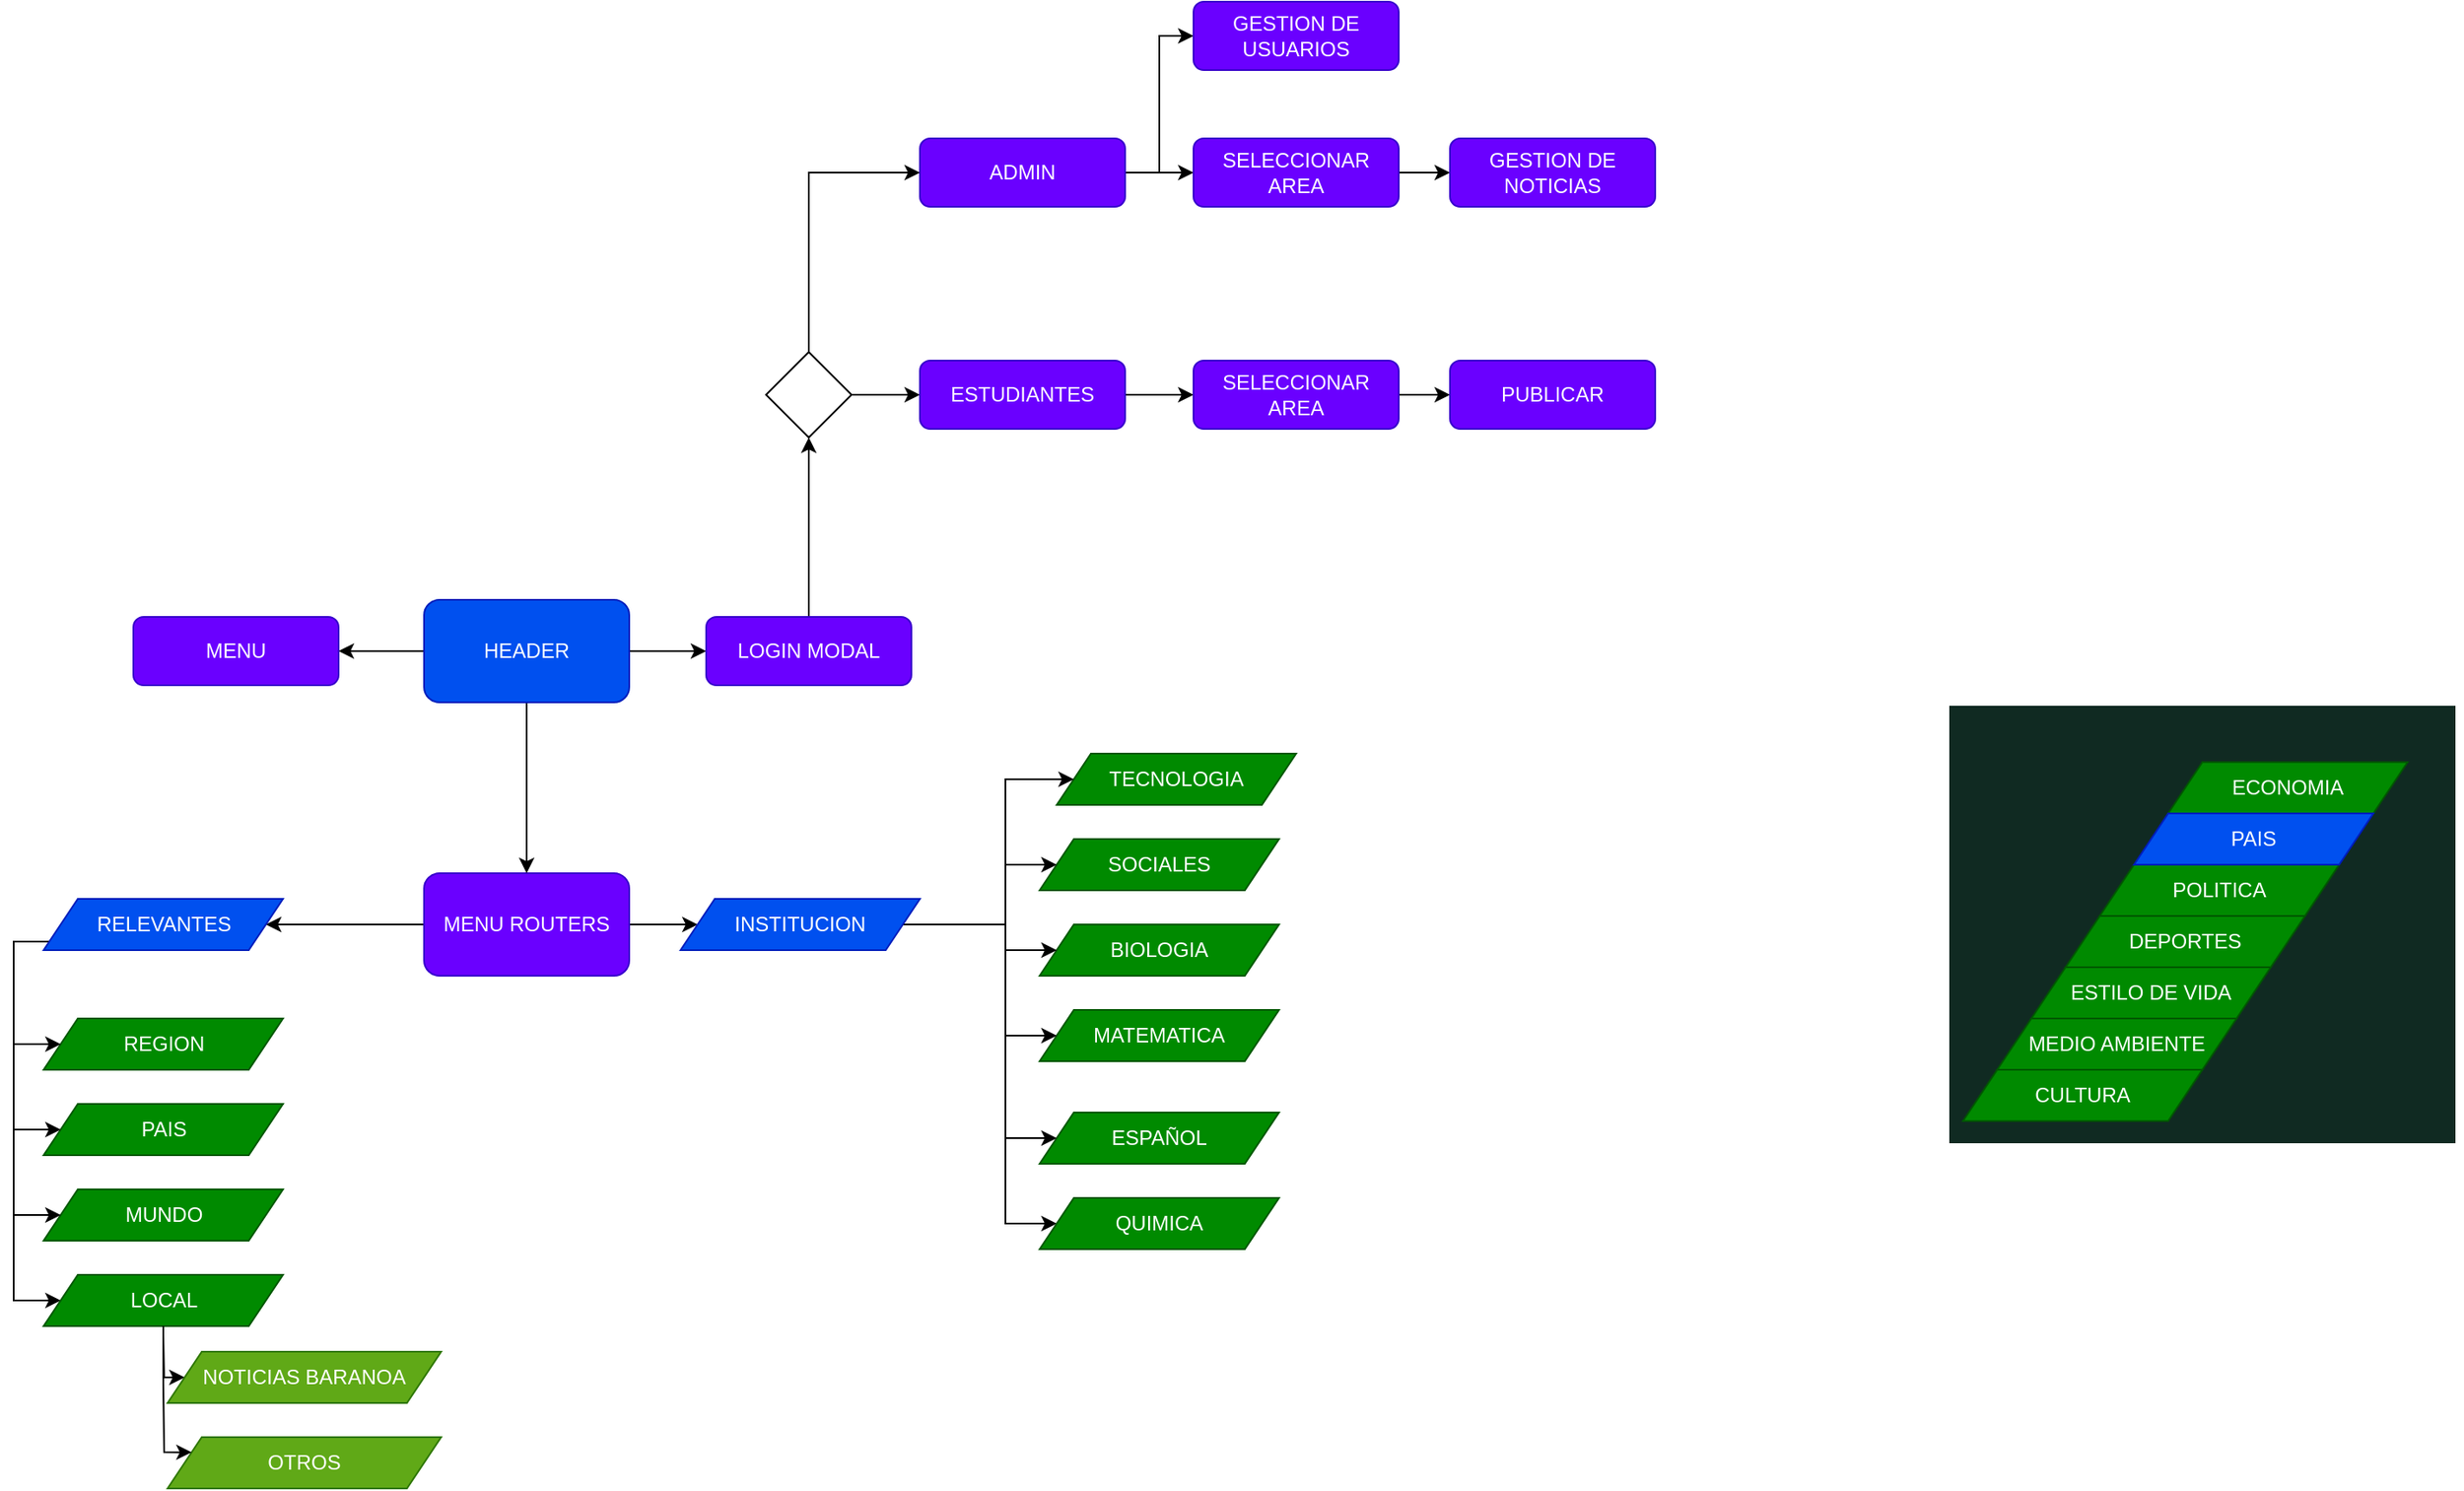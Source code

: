 <mxfile>
    <diagram id="J3g6sljoyIMnYCZQ87eb" name="ESQUEMA MAPA WEB">
        <mxGraphModel dx="1033" dy="1867" grid="1" gridSize="10" guides="1" tooltips="1" connect="1" arrows="1" fold="1" page="1" pageScale="1" pageWidth="827" pageHeight="1169" math="0" shadow="0">
            <root>
                <mxCell id="0"/>
                <mxCell id="1" parent="0"/>
                <mxCell id="94" value="" style="rounded=0;whiteSpace=wrap;html=1;strokeWidth=4;fillColor=#102A22;strokeColor=#FFFFFF;" parent="1" vertex="1">
                    <mxGeometry x="1200" y="80" width="300" height="260" as="geometry"/>
                </mxCell>
                <mxCell id="42" style="edgeStyle=orthogonalEdgeStyle;rounded=0;orthogonalLoop=1;jettySize=auto;html=1;exitX=1;exitY=0.5;exitDx=0;exitDy=0;entryX=0;entryY=0.5;entryDx=0;entryDy=0;" parent="1" source="12" target="36" edge="1">
                    <mxGeometry relative="1" as="geometry"/>
                </mxCell>
                <mxCell id="43" style="edgeStyle=orthogonalEdgeStyle;rounded=0;orthogonalLoop=1;jettySize=auto;html=1;exitX=0;exitY=0.5;exitDx=0;exitDy=0;entryX=1;entryY=0.5;entryDx=0;entryDy=0;" parent="1" source="12" target="35" edge="1">
                    <mxGeometry relative="1" as="geometry">
                        <mxPoint x="260" y="210" as="targetPoint"/>
                    </mxGeometry>
                </mxCell>
                <mxCell id="12" value="MENU ROUTERS" style="rounded=1;whiteSpace=wrap;html=1;fillColor=#6a00ff;strokeColor=#3700CC;fontColor=#ffffff;" parent="1" vertex="1">
                    <mxGeometry x="310" y="180" width="120" height="60" as="geometry"/>
                </mxCell>
                <mxCell id="14" style="edgeStyle=orthogonalEdgeStyle;rounded=0;orthogonalLoop=1;jettySize=auto;html=1;exitX=0.5;exitY=1;exitDx=0;exitDy=0;entryX=0.5;entryY=0;entryDx=0;entryDy=0;" parent="1" source="13" target="12" edge="1">
                    <mxGeometry relative="1" as="geometry"/>
                </mxCell>
                <mxCell id="18" style="edgeStyle=orthogonalEdgeStyle;rounded=0;orthogonalLoop=1;jettySize=auto;html=1;" parent="1" source="13" target="17" edge="1">
                    <mxGeometry relative="1" as="geometry"/>
                </mxCell>
                <mxCell id="49" style="edgeStyle=orthogonalEdgeStyle;rounded=0;orthogonalLoop=1;jettySize=auto;html=1;exitX=1;exitY=0.5;exitDx=0;exitDy=0;" parent="1" source="13" target="16" edge="1">
                    <mxGeometry relative="1" as="geometry"/>
                </mxCell>
                <mxCell id="13" value="HEADER" style="rounded=1;whiteSpace=wrap;html=1;fillColor=#0050ef;strokeColor=#001DBC;fontColor=#ffffff;" parent="1" vertex="1">
                    <mxGeometry x="310" y="20" width="120" height="60" as="geometry"/>
                </mxCell>
                <mxCell id="93" style="edgeStyle=orthogonalEdgeStyle;rounded=0;orthogonalLoop=1;jettySize=auto;html=1;exitX=0.5;exitY=0;exitDx=0;exitDy=0;entryX=0.5;entryY=1;entryDx=0;entryDy=0;" parent="1" source="16" target="75" edge="1">
                    <mxGeometry relative="1" as="geometry"/>
                </mxCell>
                <mxCell id="16" value="LOGIN MODAL" style="rounded=1;whiteSpace=wrap;html=1;fillColor=#6a00ff;strokeColor=#3700CC;fontColor=#ffffff;" parent="1" vertex="1">
                    <mxGeometry x="475" y="30" width="120" height="40" as="geometry"/>
                </mxCell>
                <mxCell id="17" value="MENU" style="rounded=1;whiteSpace=wrap;html=1;fillColor=#6a00ff;strokeColor=#3700CC;fontColor=#ffffff;" parent="1" vertex="1">
                    <mxGeometry x="140" y="30" width="120" height="40" as="geometry"/>
                </mxCell>
                <mxCell id="19" value="TECNOLOGIA" style="shape=parallelogram;perimeter=parallelogramPerimeter;whiteSpace=wrap;html=1;fixedSize=1;fillColor=#008a00;strokeColor=#005700;fontColor=#ffffff;" parent="1" vertex="1">
                    <mxGeometry x="680" y="110" width="140" height="30" as="geometry"/>
                </mxCell>
                <mxCell id="20" value="REGION" style="shape=parallelogram;perimeter=parallelogramPerimeter;whiteSpace=wrap;html=1;fixedSize=1;fillColor=#008a00;strokeColor=#005700;fontColor=#ffffff;" parent="1" vertex="1">
                    <mxGeometry x="87.5" y="265" width="140" height="30" as="geometry"/>
                </mxCell>
                <mxCell id="21" value="BIOLOGIA" style="shape=parallelogram;perimeter=parallelogramPerimeter;whiteSpace=wrap;html=1;fixedSize=1;fillColor=#008a00;strokeColor=#005700;fontColor=#ffffff;" parent="1" vertex="1">
                    <mxGeometry x="670" y="210" width="140" height="30" as="geometry"/>
                </mxCell>
                <mxCell id="22" value="PAIS" style="shape=parallelogram;perimeter=parallelogramPerimeter;whiteSpace=wrap;html=1;fixedSize=1;fillColor=#008a00;strokeColor=#005700;fontColor=#ffffff;" parent="1" vertex="1">
                    <mxGeometry x="87.5" y="315" width="140" height="30" as="geometry"/>
                </mxCell>
                <mxCell id="23" value="MUNDO" style="shape=parallelogram;perimeter=parallelogramPerimeter;whiteSpace=wrap;html=1;fixedSize=1;fillColor=#008a00;strokeColor=#005700;fontColor=#ffffff;" parent="1" vertex="1">
                    <mxGeometry x="87.5" y="365" width="140" height="30" as="geometry"/>
                </mxCell>
                <mxCell id="25" value="SOCIALES" style="shape=parallelogram;perimeter=parallelogramPerimeter;whiteSpace=wrap;html=1;fixedSize=1;fillColor=#008a00;strokeColor=#005700;fontColor=#ffffff;" parent="1" vertex="1">
                    <mxGeometry x="670" y="160" width="140" height="30" as="geometry"/>
                </mxCell>
                <mxCell id="27" value="ESPAÑOL" style="shape=parallelogram;perimeter=parallelogramPerimeter;whiteSpace=wrap;html=1;fixedSize=1;fillColor=#008a00;strokeColor=#005700;fontColor=#ffffff;" parent="1" vertex="1">
                    <mxGeometry x="670" y="320" width="140" height="30" as="geometry"/>
                </mxCell>
                <mxCell id="29" value="MATEMATICA" style="shape=parallelogram;perimeter=parallelogramPerimeter;whiteSpace=wrap;html=1;fixedSize=1;fillColor=#008a00;strokeColor=#005700;fontColor=#ffffff;" parent="1" vertex="1">
                    <mxGeometry x="670" y="260" width="140" height="30" as="geometry"/>
                </mxCell>
                <mxCell id="45" style="edgeStyle=orthogonalEdgeStyle;rounded=0;orthogonalLoop=1;jettySize=auto;html=1;exitX=0;exitY=0.5;exitDx=0;exitDy=0;entryX=0;entryY=0.5;entryDx=0;entryDy=0;" parent="1" source="35" target="23" edge="1">
                    <mxGeometry relative="1" as="geometry">
                        <mxPoint x="60.0" y="375" as="targetPoint"/>
                        <Array as="points">
                            <mxPoint x="70" y="220"/>
                            <mxPoint x="70" y="380"/>
                        </Array>
                    </mxGeometry>
                </mxCell>
                <mxCell id="46" style="edgeStyle=orthogonalEdgeStyle;rounded=0;orthogonalLoop=1;jettySize=auto;html=1;exitX=0;exitY=0.5;exitDx=0;exitDy=0;entryX=0;entryY=0.5;entryDx=0;entryDy=0;" parent="1" source="35" target="20" edge="1">
                    <mxGeometry relative="1" as="geometry">
                        <Array as="points">
                            <mxPoint x="70" y="220"/>
                            <mxPoint x="70" y="280"/>
                        </Array>
                    </mxGeometry>
                </mxCell>
                <mxCell id="47" style="edgeStyle=orthogonalEdgeStyle;rounded=0;orthogonalLoop=1;jettySize=auto;html=1;exitX=0;exitY=0.5;exitDx=0;exitDy=0;entryX=0;entryY=0.5;entryDx=0;entryDy=0;" parent="1" source="35" target="22" edge="1">
                    <mxGeometry relative="1" as="geometry">
                        <Array as="points">
                            <mxPoint x="70" y="220"/>
                            <mxPoint x="70" y="330"/>
                        </Array>
                    </mxGeometry>
                </mxCell>
                <mxCell id="55" style="edgeStyle=orthogonalEdgeStyle;rounded=0;orthogonalLoop=1;jettySize=auto;html=1;exitX=0;exitY=0.5;exitDx=0;exitDy=0;entryX=0;entryY=0.5;entryDx=0;entryDy=0;" parent="1" source="35" target="54" edge="1">
                    <mxGeometry relative="1" as="geometry">
                        <Array as="points">
                            <mxPoint x="70" y="220"/>
                            <mxPoint x="70" y="430"/>
                        </Array>
                    </mxGeometry>
                </mxCell>
                <mxCell id="35" value="RELEVANTES" style="shape=parallelogram;perimeter=parallelogramPerimeter;whiteSpace=wrap;html=1;fixedSize=1;fillColor=#0050ef;strokeColor=#001DBC;fontColor=#ffffff;" parent="1" vertex="1">
                    <mxGeometry x="87.5" y="195" width="140" height="30" as="geometry"/>
                </mxCell>
                <mxCell id="37" style="edgeStyle=orthogonalEdgeStyle;rounded=0;orthogonalLoop=1;jettySize=auto;html=1;exitX=1;exitY=0.5;exitDx=0;exitDy=0;entryX=0;entryY=0.5;entryDx=0;entryDy=0;" parent="1" source="36" target="19" edge="1">
                    <mxGeometry relative="1" as="geometry">
                        <Array as="points">
                            <mxPoint x="650" y="210"/>
                            <mxPoint x="650" y="125"/>
                        </Array>
                    </mxGeometry>
                </mxCell>
                <mxCell id="38" style="edgeStyle=orthogonalEdgeStyle;rounded=0;orthogonalLoop=1;jettySize=auto;html=1;exitX=1;exitY=0.5;exitDx=0;exitDy=0;entryX=0;entryY=0.5;entryDx=0;entryDy=0;" parent="1" source="36" target="25" edge="1">
                    <mxGeometry relative="1" as="geometry">
                        <Array as="points">
                            <mxPoint x="650" y="210"/>
                            <mxPoint x="650" y="175"/>
                        </Array>
                    </mxGeometry>
                </mxCell>
                <mxCell id="39" style="edgeStyle=orthogonalEdgeStyle;rounded=0;orthogonalLoop=1;jettySize=auto;html=1;exitX=1;exitY=0.5;exitDx=0;exitDy=0;entryX=0;entryY=0.5;entryDx=0;entryDy=0;" parent="1" source="36" target="21" edge="1">
                    <mxGeometry relative="1" as="geometry">
                        <Array as="points">
                            <mxPoint x="650" y="210"/>
                            <mxPoint x="650" y="225"/>
                        </Array>
                    </mxGeometry>
                </mxCell>
                <mxCell id="40" style="edgeStyle=orthogonalEdgeStyle;rounded=0;orthogonalLoop=1;jettySize=auto;html=1;exitX=1;exitY=0.5;exitDx=0;exitDy=0;entryX=0;entryY=0.5;entryDx=0;entryDy=0;" parent="1" source="36" target="29" edge="1">
                    <mxGeometry relative="1" as="geometry">
                        <Array as="points">
                            <mxPoint x="650" y="210"/>
                            <mxPoint x="650" y="275"/>
                        </Array>
                    </mxGeometry>
                </mxCell>
                <mxCell id="41" style="edgeStyle=orthogonalEdgeStyle;rounded=0;orthogonalLoop=1;jettySize=auto;html=1;exitX=1;exitY=0.5;exitDx=0;exitDy=0;entryX=0;entryY=0.5;entryDx=0;entryDy=0;" parent="1" source="36" target="27" edge="1">
                    <mxGeometry relative="1" as="geometry">
                        <Array as="points">
                            <mxPoint x="650" y="210"/>
                            <mxPoint x="650" y="335"/>
                        </Array>
                    </mxGeometry>
                </mxCell>
                <mxCell id="61" style="edgeStyle=orthogonalEdgeStyle;rounded=0;orthogonalLoop=1;jettySize=auto;html=1;exitX=1;exitY=0.5;exitDx=0;exitDy=0;entryX=0;entryY=0.5;entryDx=0;entryDy=0;" parent="1" source="36" target="60" edge="1">
                    <mxGeometry relative="1" as="geometry">
                        <Array as="points">
                            <mxPoint x="650" y="210"/>
                            <mxPoint x="650" y="385"/>
                        </Array>
                    </mxGeometry>
                </mxCell>
                <mxCell id="36" value="INSTITUCION" style="shape=parallelogram;perimeter=parallelogramPerimeter;whiteSpace=wrap;html=1;fixedSize=1;fillColor=#0050ef;strokeColor=#001DBC;fontColor=#ffffff;" parent="1" vertex="1">
                    <mxGeometry x="460" y="195" width="140" height="30" as="geometry"/>
                </mxCell>
                <mxCell id="50" value="ESTILO DE VIDA" style="shape=parallelogram;perimeter=parallelogramPerimeter;whiteSpace=wrap;html=1;fixedSize=1;fillColor=#008a00;strokeColor=#005700;fontColor=#ffffff;" parent="1" vertex="1">
                    <mxGeometry x="1250" y="235" width="140" height="30" as="geometry"/>
                </mxCell>
                <mxCell id="51" value="DEPORTES" style="shape=parallelogram;perimeter=parallelogramPerimeter;whiteSpace=wrap;html=1;fixedSize=1;fillColor=#008a00;strokeColor=#005700;fontColor=#ffffff;" parent="1" vertex="1">
                    <mxGeometry x="1270" y="205" width="140" height="30" as="geometry"/>
                </mxCell>
                <mxCell id="52" value="CULTURA" style="shape=parallelogram;perimeter=parallelogramPerimeter;whiteSpace=wrap;html=1;fixedSize=1;fillColor=#008a00;strokeColor=#005700;fontColor=#ffffff;" parent="1" vertex="1">
                    <mxGeometry x="1210" y="295" width="140" height="30" as="geometry"/>
                </mxCell>
                <mxCell id="53" value="MEDIO AMBIENTE" style="shape=parallelogram;perimeter=parallelogramPerimeter;whiteSpace=wrap;html=1;fixedSize=1;fillColor=#008a00;strokeColor=#005700;fontColor=#ffffff;" parent="1" vertex="1">
                    <mxGeometry x="1230" y="265" width="140" height="30" as="geometry"/>
                </mxCell>
                <mxCell id="70" style="edgeStyle=orthogonalEdgeStyle;rounded=0;orthogonalLoop=1;jettySize=auto;html=1;exitX=0.5;exitY=1;exitDx=0;exitDy=0;entryX=0;entryY=0.5;entryDx=0;entryDy=0;" parent="1" source="54" target="56" edge="1">
                    <mxGeometry relative="1" as="geometry">
                        <Array as="points">
                            <mxPoint x="158" y="450"/>
                            <mxPoint x="158" y="450"/>
                            <mxPoint x="158" y="475"/>
                        </Array>
                    </mxGeometry>
                </mxCell>
                <mxCell id="54" value="LOCAL" style="shape=parallelogram;perimeter=parallelogramPerimeter;whiteSpace=wrap;html=1;fixedSize=1;fillColor=#008a00;strokeColor=#005700;fontColor=#ffffff;" parent="1" vertex="1">
                    <mxGeometry x="87.5" y="415" width="140" height="30" as="geometry"/>
                </mxCell>
                <mxCell id="56" value="NOTICIAS BARANOA" style="shape=parallelogram;perimeter=parallelogramPerimeter;whiteSpace=wrap;html=1;fixedSize=1;fillColor=#60a917;strokeColor=#2D7600;fontColor=#ffffff;" parent="1" vertex="1">
                    <mxGeometry x="160" y="460" width="160" height="30" as="geometry"/>
                </mxCell>
                <mxCell id="58" value="OTROS" style="shape=parallelogram;perimeter=parallelogramPerimeter;whiteSpace=wrap;html=1;fixedSize=1;fillColor=#60a917;strokeColor=#2D7600;fontColor=#ffffff;" parent="1" vertex="1">
                    <mxGeometry x="160" y="510" width="160" height="30" as="geometry"/>
                </mxCell>
                <mxCell id="60" value="QUIMICA" style="shape=parallelogram;perimeter=parallelogramPerimeter;whiteSpace=wrap;html=1;fixedSize=1;fillColor=#008a00;strokeColor=#005700;fontColor=#ffffff;" parent="1" vertex="1">
                    <mxGeometry x="670" y="370" width="140" height="30" as="geometry"/>
                </mxCell>
                <mxCell id="62" value="POLITICA" style="shape=parallelogram;perimeter=parallelogramPerimeter;whiteSpace=wrap;html=1;fixedSize=1;fillColor=#008a00;strokeColor=#005700;fontColor=#ffffff;" parent="1" vertex="1">
                    <mxGeometry x="1290" y="175" width="140" height="30" as="geometry"/>
                </mxCell>
                <mxCell id="63" value="ECONOMIA" style="shape=parallelogram;perimeter=parallelogramPerimeter;whiteSpace=wrap;html=1;fixedSize=1;fillColor=#008a00;strokeColor=#005700;fontColor=#ffffff;" parent="1" vertex="1">
                    <mxGeometry x="1330" y="115" width="140" height="30" as="geometry"/>
                </mxCell>
                <mxCell id="66" value="PAIS" style="shape=parallelogram;perimeter=parallelogramPerimeter;whiteSpace=wrap;html=1;fixedSize=1;fillColor=#0050ef;strokeColor=#001DBC;fontColor=#ffffff;" parent="1" vertex="1">
                    <mxGeometry x="1310" y="145" width="140" height="30" as="geometry"/>
                </mxCell>
                <mxCell id="68" style="edgeStyle=orthogonalEdgeStyle;rounded=0;orthogonalLoop=1;jettySize=auto;html=1;exitX=0.5;exitY=1;exitDx=0;exitDy=0;entryX=0;entryY=0.25;entryDx=0;entryDy=0;" parent="1" source="54" target="58" edge="1">
                    <mxGeometry relative="1" as="geometry">
                        <Array as="points">
                            <mxPoint x="158" y="478"/>
                            <mxPoint x="158" y="478"/>
                            <mxPoint x="158" y="519"/>
                        </Array>
                    </mxGeometry>
                </mxCell>
                <mxCell id="88" style="edgeStyle=orthogonalEdgeStyle;rounded=0;orthogonalLoop=1;jettySize=auto;html=1;exitX=1;exitY=0.5;exitDx=0;exitDy=0;entryX=0;entryY=0.5;entryDx=0;entryDy=0;" parent="1" source="74" target="87" edge="1">
                    <mxGeometry relative="1" as="geometry"/>
                </mxCell>
                <mxCell id="91" style="edgeStyle=orthogonalEdgeStyle;rounded=0;orthogonalLoop=1;jettySize=auto;html=1;exitX=1;exitY=0.5;exitDx=0;exitDy=0;entryX=0;entryY=0.5;entryDx=0;entryDy=0;" parent="1" source="74" target="89" edge="1">
                    <mxGeometry relative="1" as="geometry"/>
                </mxCell>
                <mxCell id="74" value="ADMIN" style="rounded=1;whiteSpace=wrap;html=1;fillColor=#6a00ff;strokeColor=#3700CC;fontColor=#ffffff;" parent="1" vertex="1">
                    <mxGeometry x="600" y="-250" width="120" height="40" as="geometry"/>
                </mxCell>
                <mxCell id="80" style="edgeStyle=orthogonalEdgeStyle;rounded=0;orthogonalLoop=1;jettySize=auto;html=1;exitX=1;exitY=0.5;exitDx=0;exitDy=0;entryX=0;entryY=0.5;entryDx=0;entryDy=0;" parent="1" source="75" target="77" edge="1">
                    <mxGeometry relative="1" as="geometry"/>
                </mxCell>
                <mxCell id="86" style="edgeStyle=orthogonalEdgeStyle;rounded=0;orthogonalLoop=1;jettySize=auto;html=1;exitX=0.5;exitY=0;exitDx=0;exitDy=0;entryX=0;entryY=0.5;entryDx=0;entryDy=0;" parent="1" source="75" target="74" edge="1">
                    <mxGeometry relative="1" as="geometry"/>
                </mxCell>
                <mxCell id="75" value="" style="rhombus;whiteSpace=wrap;html=1;" parent="1" vertex="1">
                    <mxGeometry x="510" y="-125" width="50" height="50" as="geometry"/>
                </mxCell>
                <mxCell id="83" style="edgeStyle=orthogonalEdgeStyle;rounded=0;orthogonalLoop=1;jettySize=auto;html=1;exitX=1;exitY=0.5;exitDx=0;exitDy=0;" parent="1" source="77" target="81" edge="1">
                    <mxGeometry relative="1" as="geometry"/>
                </mxCell>
                <mxCell id="77" value="ESTUDIANTES" style="rounded=1;whiteSpace=wrap;html=1;fillColor=#6a00ff;strokeColor=#3700CC;fontColor=#ffffff;" parent="1" vertex="1">
                    <mxGeometry x="600" y="-120" width="120" height="40" as="geometry"/>
                </mxCell>
                <mxCell id="85" style="edgeStyle=orthogonalEdgeStyle;rounded=0;orthogonalLoop=1;jettySize=auto;html=1;exitX=1;exitY=0.5;exitDx=0;exitDy=0;entryX=0;entryY=0.5;entryDx=0;entryDy=0;" parent="1" source="81" target="84" edge="1">
                    <mxGeometry relative="1" as="geometry"/>
                </mxCell>
                <mxCell id="81" value="SELECCIONAR AREA" style="rounded=1;whiteSpace=wrap;html=1;fillColor=#6a00ff;strokeColor=#3700CC;fontColor=#ffffff;" parent="1" vertex="1">
                    <mxGeometry x="760" y="-120" width="120" height="40" as="geometry"/>
                </mxCell>
                <mxCell id="84" value="PUBLICAR" style="rounded=1;whiteSpace=wrap;html=1;fillColor=#6a00ff;strokeColor=#3700CC;fontColor=#ffffff;" parent="1" vertex="1">
                    <mxGeometry x="910" y="-120" width="120" height="40" as="geometry"/>
                </mxCell>
                <mxCell id="87" value="GESTION DE USUARIOS" style="rounded=1;whiteSpace=wrap;html=1;fillColor=#6a00ff;strokeColor=#3700CC;fontColor=#ffffff;" parent="1" vertex="1">
                    <mxGeometry x="760" y="-330" width="120" height="40" as="geometry"/>
                </mxCell>
                <mxCell id="92" style="edgeStyle=orthogonalEdgeStyle;rounded=0;orthogonalLoop=1;jettySize=auto;html=1;exitX=1;exitY=0.5;exitDx=0;exitDy=0;entryX=0;entryY=0.5;entryDx=0;entryDy=0;" parent="1" source="89" target="90" edge="1">
                    <mxGeometry relative="1" as="geometry"/>
                </mxCell>
                <mxCell id="89" value="SELECCIONAR AREA" style="rounded=1;whiteSpace=wrap;html=1;fillColor=#6a00ff;strokeColor=#3700CC;fontColor=#ffffff;" parent="1" vertex="1">
                    <mxGeometry x="760" y="-250" width="120" height="40" as="geometry"/>
                </mxCell>
                <mxCell id="90" value="GESTION DE NOTICIAS" style="rounded=1;whiteSpace=wrap;html=1;fillColor=#6a00ff;strokeColor=#3700CC;fontColor=#ffffff;" parent="1" vertex="1">
                    <mxGeometry x="910" y="-250" width="120" height="40" as="geometry"/>
                </mxCell>
            </root>
        </mxGraphModel>
    </diagram>
</mxfile>